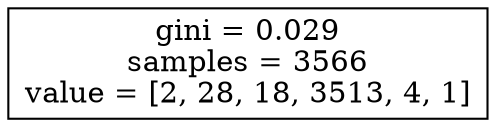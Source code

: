 digraph Tree {
node [shape=box] ;
0 [label="gini = 0.029\nsamples = 3566\nvalue = [2, 28, 18, 3513, 4, 1]"] ;
}